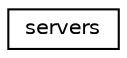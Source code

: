 digraph "Graphical Class Hierarchy"
{
  edge [fontname="Helvetica",fontsize="10",labelfontname="Helvetica",labelfontsize="10"];
  node [fontname="Helvetica",fontsize="10",shape=record];
  rankdir="LR";
  Node0 [label="servers",height=0.2,width=0.4,color="black", fillcolor="white", style="filled",URL="$classservers.html"];
}
